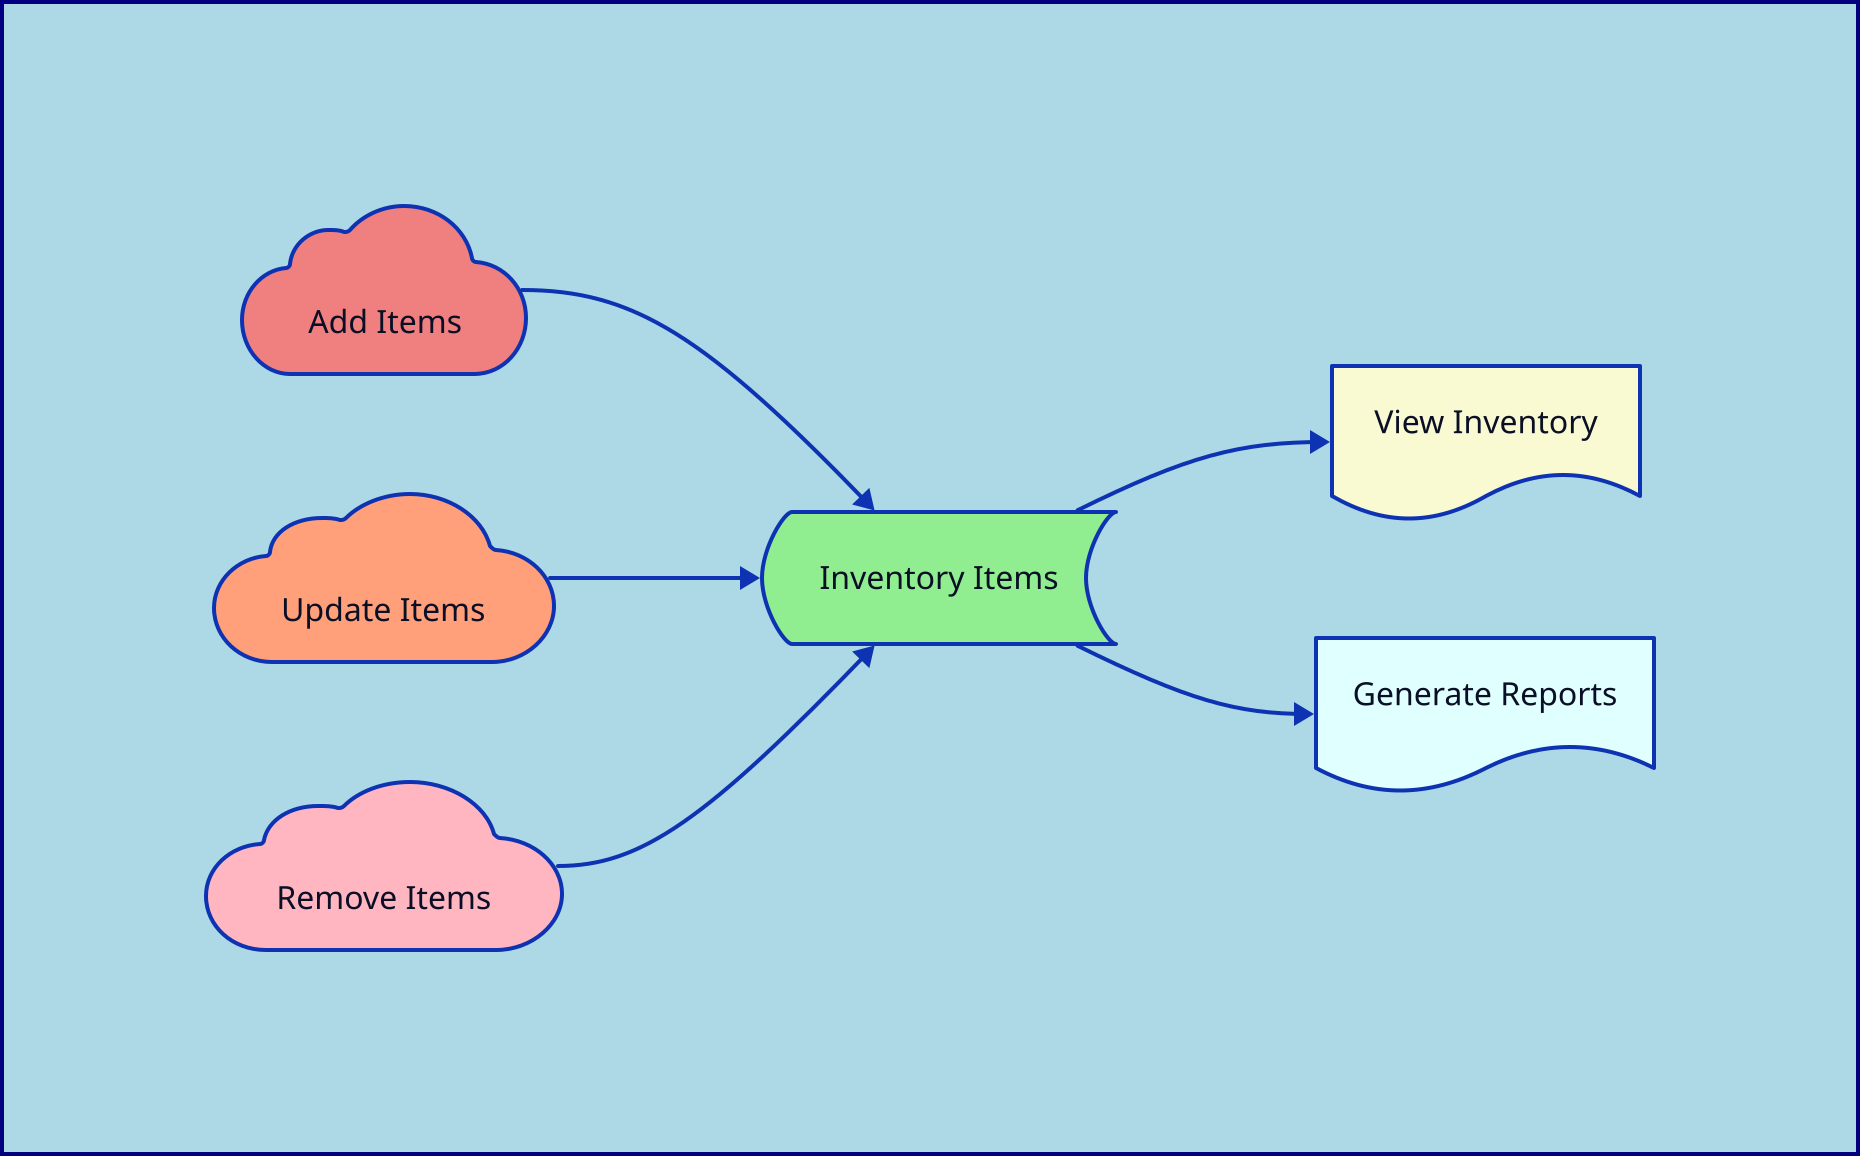direction: right

style: {
  fill: lightblue
  stroke: navy
  stroke-width: 2
}

inventory_items: {
  shape: stored_data
  label: "Inventory Items"
  style: {
    fill: lightgreen
  }
}

add_items: {
  shape: cloud
  label: "Add Items"
  style: {
    fill: lightcoral
  }
}

update_items: {
  shape: cloud
  label: "Update Items"
  style: {
    fill: lightsalmon
  }
}

remove_items: {
  shape: cloud
  label: "Remove Items"
  style: {
    fill: lightpink
  }
}

view_inventory: {
  shape: document
  label: "View Inventory"
  style: {
    fill: lightgoldenrodyellow
  }
}

generate_reports: {
  shape: document
  label: "Generate Reports"
  style: {
    fill: lightcyan
  }
}

add_items -> inventory_items
update_items -> inventory_items
remove_items -> inventory_items
inventory_items -> view_inventory
inventory_items -> generate_reports